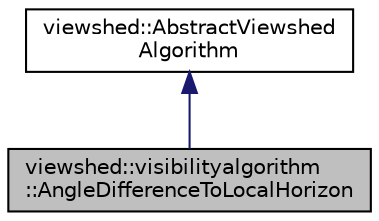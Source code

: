 digraph "viewshed::visibilityalgorithm::AngleDifferenceToLocalHorizon"
{
 // LATEX_PDF_SIZE
  edge [fontname="Helvetica",fontsize="10",labelfontname="Helvetica",labelfontsize="10"];
  node [fontname="Helvetica",fontsize="10",shape=record];
  Node1 [label="viewshed::visibilityalgorithm\l::AngleDifferenceToLocalHorizon",height=0.2,width=0.4,color="black", fillcolor="grey75", style="filled", fontcolor="black",tooltip=" "];
  Node2 -> Node1 [dir="back",color="midnightblue",fontsize="10",style="solid",fontname="Helvetica"];
  Node2 [label="viewshed::AbstractViewshed\lAlgorithm",height=0.2,width=0.4,color="black", fillcolor="white", style="filled",URL="$classviewshed_1_1AbstractViewshedAlgorithm.html",tooltip="Base class for all Viewshed Algorithms."];
}
